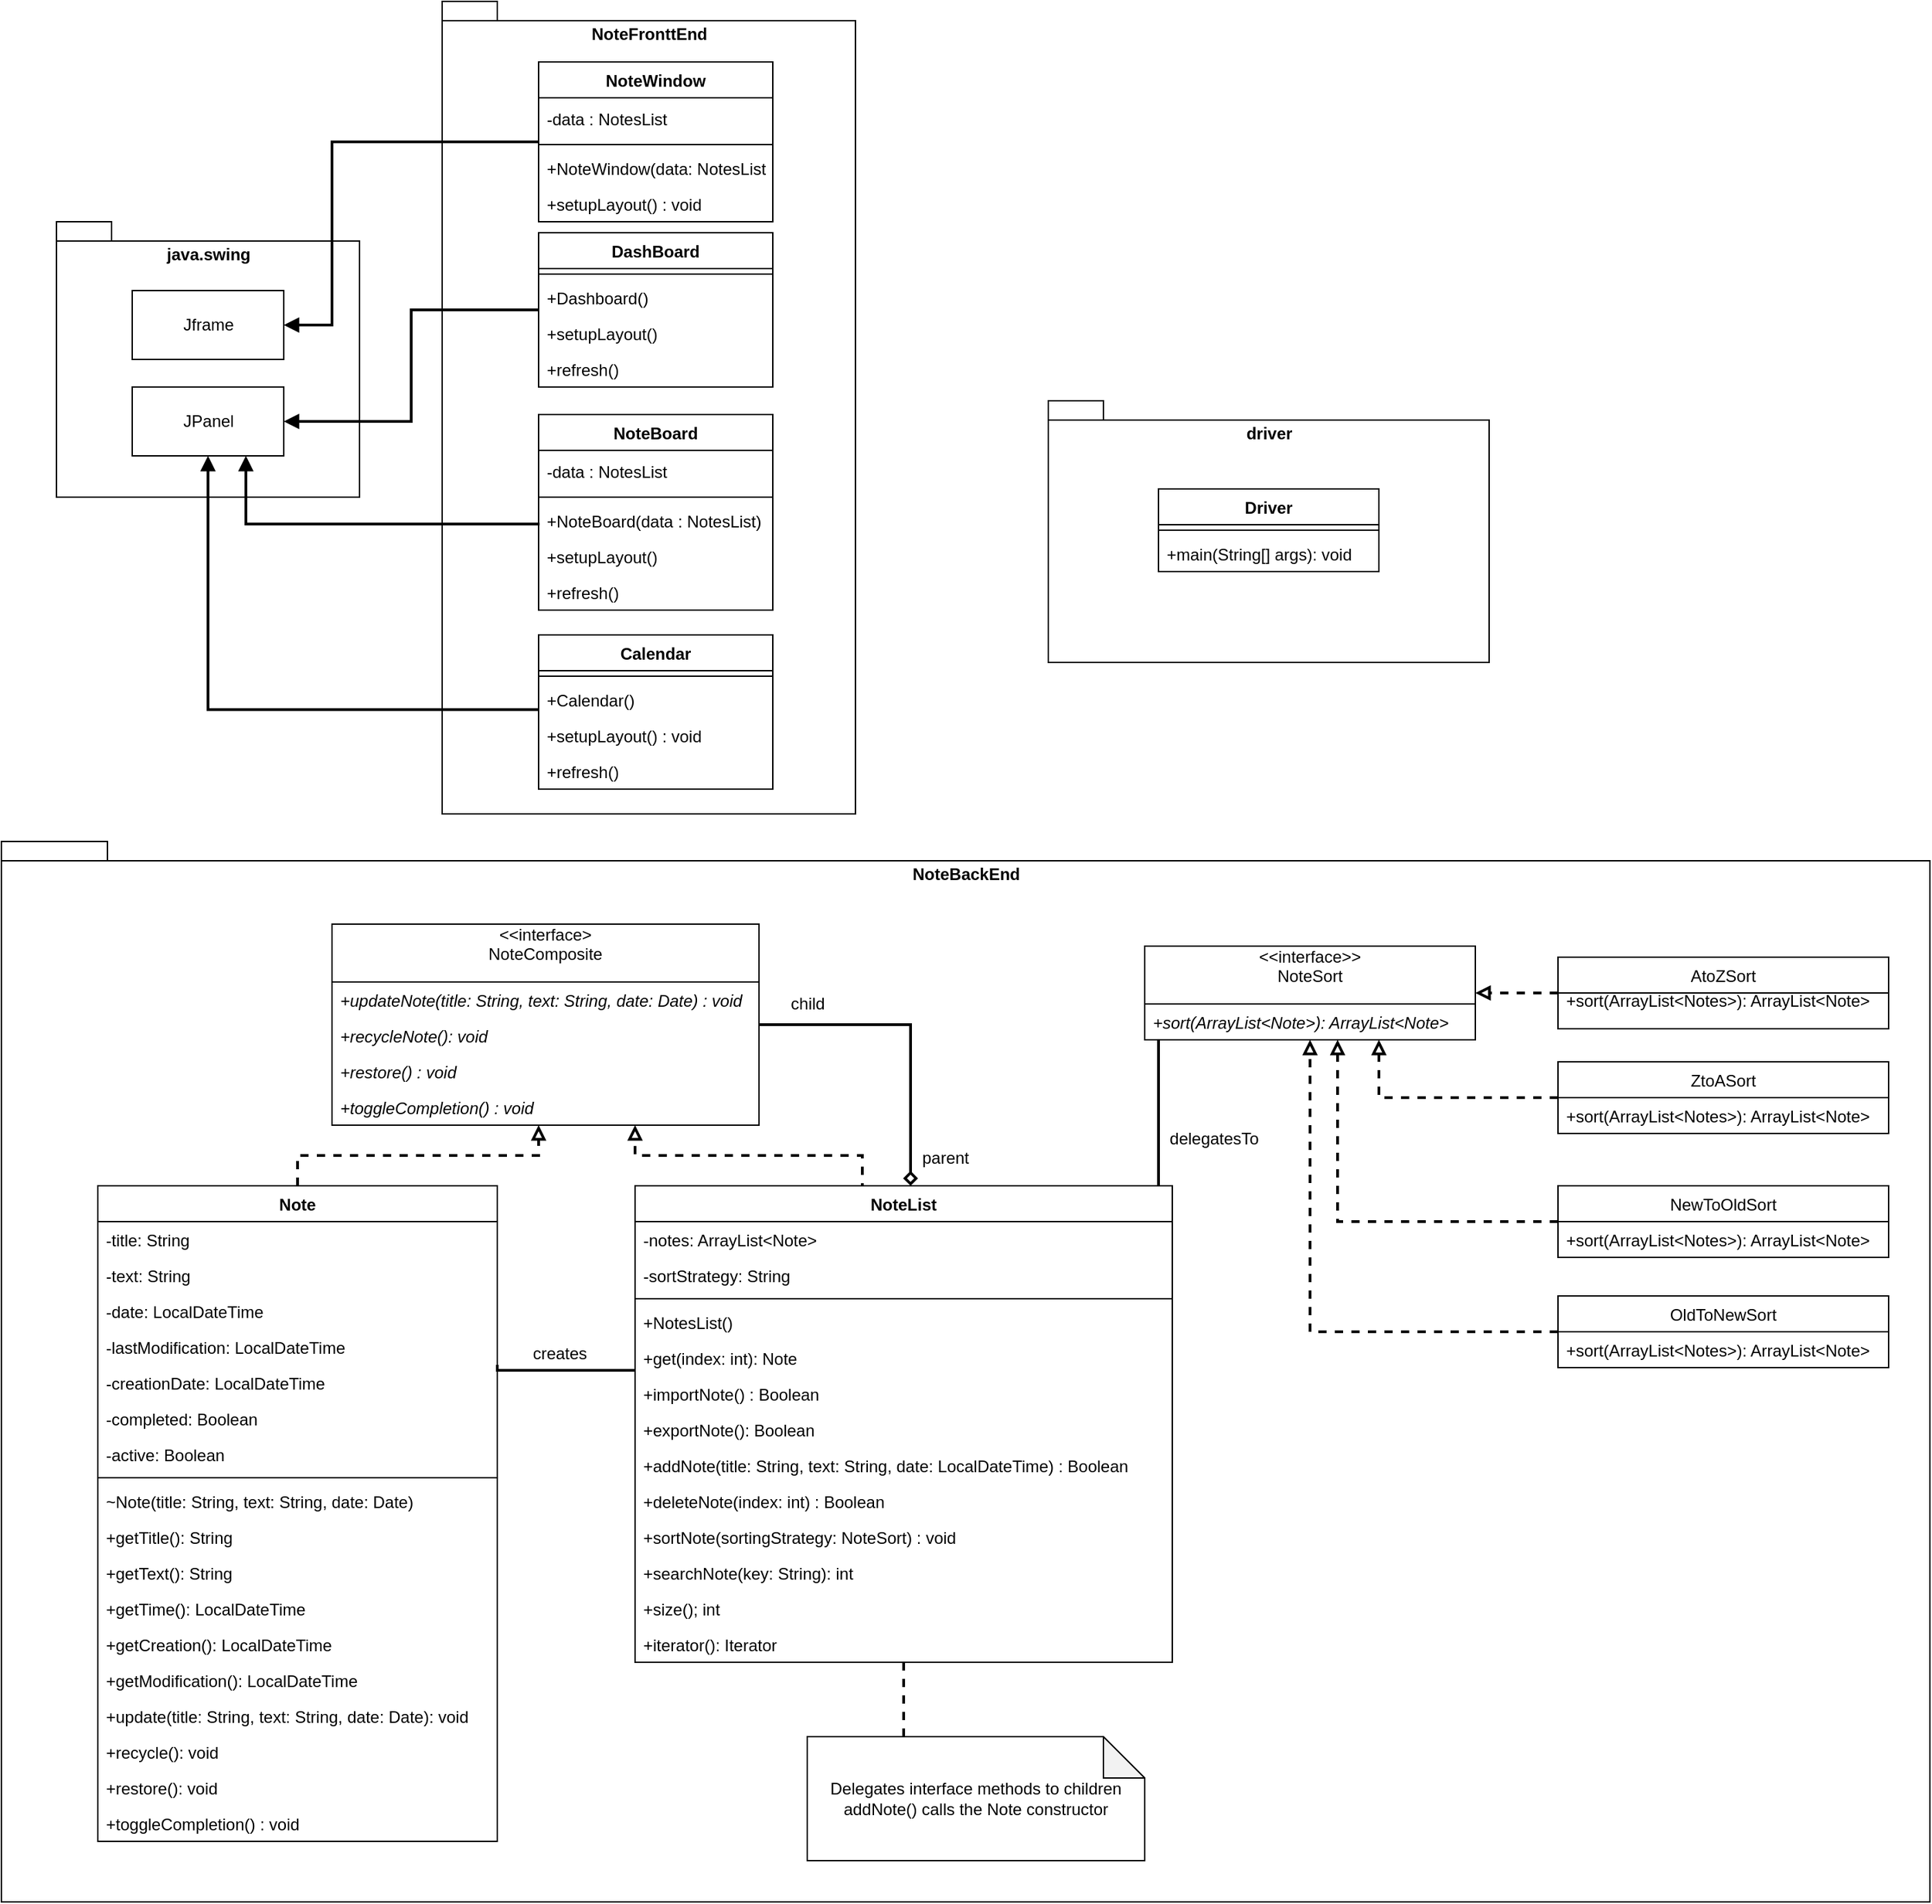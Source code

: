 <mxfile version="17.4.6" type="device"><diagram id="C5RBs43oDa-KdzZeNtuy" name="Page-1"><mxGraphModel dx="1747" dy="1663" grid="1" gridSize="10" guides="1" tooltips="1" connect="1" arrows="1" fold="1" page="1" pageScale="1" pageWidth="827" pageHeight="1169" math="0" shadow="0"><root><mxCell id="WIyWlLk6GJQsqaUBKTNV-0"/><mxCell id="WIyWlLk6GJQsqaUBKTNV-1" parent="WIyWlLk6GJQsqaUBKTNV-0"/><mxCell id="wEk5sLfpWbxcP1c9TD5C-53" value="NoteFronttEnd" style="shape=folder;fontStyle=1;spacingTop=10;tabWidth=40;tabHeight=14;tabPosition=left;html=1;verticalAlign=top;" parent="WIyWlLk6GJQsqaUBKTNV-1" vertex="1"><mxGeometry x="250" y="-630" width="300" height="590" as="geometry"/></mxCell><mxCell id="wEk5sLfpWbxcP1c9TD5C-74" value="java.swing" style="shape=folder;fontStyle=1;spacingTop=10;tabWidth=40;tabHeight=14;tabPosition=left;html=1;verticalAlign=top;" parent="WIyWlLk6GJQsqaUBKTNV-1" vertex="1"><mxGeometry x="-30" y="-470" width="220" height="200" as="geometry"/></mxCell><mxCell id="wEk5sLfpWbxcP1c9TD5C-43" value="NoteBackEnd" style="shape=folder;fontStyle=1;spacingTop=10;tabWidth=40;tabHeight=14;tabPosition=left;html=1;verticalAlign=top;" parent="WIyWlLk6GJQsqaUBKTNV-1" vertex="1"><mxGeometry x="-70" y="-20" width="1400" height="770" as="geometry"/></mxCell><mxCell id="wEk5sLfpWbxcP1c9TD5C-94" style="edgeStyle=orthogonalEdgeStyle;rounded=0;orthogonalLoop=1;jettySize=auto;html=1;exitX=0.5;exitY=0;exitDx=0;exitDy=0;dashed=1;endArrow=block;endFill=0;strokeWidth=2;" parent="WIyWlLk6GJQsqaUBKTNV-1" source="wEk5sLfpWbxcP1c9TD5C-0" target="wEk5sLfpWbxcP1c9TD5C-88" edge="1"><mxGeometry relative="1" as="geometry"><Array as="points"><mxPoint x="145" y="208"/><mxPoint x="320" y="208"/></Array></mxGeometry></mxCell><mxCell id="wEk5sLfpWbxcP1c9TD5C-116" style="edgeStyle=orthogonalEdgeStyle;rounded=0;orthogonalLoop=1;jettySize=auto;html=1;endArrow=none;endFill=0;strokeColor=default;strokeWidth=2;" parent="WIyWlLk6GJQsqaUBKTNV-1" target="wEk5sLfpWbxcP1c9TD5C-11" edge="1"><mxGeometry relative="1" as="geometry"><mxPoint x="290" y="360" as="sourcePoint"/><Array as="points"><mxPoint x="290" y="364"/></Array></mxGeometry></mxCell><mxCell id="wEk5sLfpWbxcP1c9TD5C-0" value="Note" style="swimlane;fontStyle=1;align=center;verticalAlign=top;childLayout=stackLayout;horizontal=1;startSize=26;horizontalStack=0;resizeParent=1;resizeParentMax=0;resizeLast=0;collapsible=1;marginBottom=0;" parent="WIyWlLk6GJQsqaUBKTNV-1" vertex="1"><mxGeometry y="230" width="290" height="476" as="geometry"/></mxCell><mxCell id="wEk5sLfpWbxcP1c9TD5C-1" value="-title: String&#xA;" style="text;strokeColor=none;fillColor=none;align=left;verticalAlign=top;spacingLeft=4;spacingRight=4;overflow=hidden;rotatable=0;points=[[0,0.5],[1,0.5]];portConstraint=eastwest;" parent="wEk5sLfpWbxcP1c9TD5C-0" vertex="1"><mxGeometry y="26" width="290" height="26" as="geometry"/></mxCell><mxCell id="wEk5sLfpWbxcP1c9TD5C-4" value="-text: String" style="text;strokeColor=none;fillColor=none;align=left;verticalAlign=top;spacingLeft=4;spacingRight=4;overflow=hidden;rotatable=0;points=[[0,0.5],[1,0.5]];portConstraint=eastwest;" parent="wEk5sLfpWbxcP1c9TD5C-0" vertex="1"><mxGeometry y="52" width="290" height="26" as="geometry"/></mxCell><mxCell id="wEk5sLfpWbxcP1c9TD5C-5" value="-date: LocalDateTime" style="text;strokeColor=none;fillColor=none;align=left;verticalAlign=top;spacingLeft=4;spacingRight=4;overflow=hidden;rotatable=0;points=[[0,0.5],[1,0.5]];portConstraint=eastwest;" parent="wEk5sLfpWbxcP1c9TD5C-0" vertex="1"><mxGeometry y="78" width="290" height="26" as="geometry"/></mxCell><mxCell id="yMVq9FpCrFr1xaRrwVwy-2" value="-lastModification: LocalDateTime" style="text;strokeColor=none;fillColor=none;align=left;verticalAlign=top;spacingLeft=4;spacingRight=4;overflow=hidden;rotatable=0;points=[[0,0.5],[1,0.5]];portConstraint=eastwest;" parent="wEk5sLfpWbxcP1c9TD5C-0" vertex="1"><mxGeometry y="104" width="290" height="26" as="geometry"/></mxCell><mxCell id="yMVq9FpCrFr1xaRrwVwy-1" value="-creationDate: LocalDateTime" style="text;strokeColor=none;fillColor=none;align=left;verticalAlign=top;spacingLeft=4;spacingRight=4;overflow=hidden;rotatable=0;points=[[0,0.5],[1,0.5]];portConstraint=eastwest;" parent="wEk5sLfpWbxcP1c9TD5C-0" vertex="1"><mxGeometry y="130" width="290" height="26" as="geometry"/></mxCell><mxCell id="wEk5sLfpWbxcP1c9TD5C-104" value="-completed: Boolean" style="text;strokeColor=none;fillColor=none;align=left;verticalAlign=top;spacingLeft=4;spacingRight=4;overflow=hidden;rotatable=0;points=[[0,0.5],[1,0.5]];portConstraint=eastwest;" parent="wEk5sLfpWbxcP1c9TD5C-0" vertex="1"><mxGeometry y="156" width="290" height="26" as="geometry"/></mxCell><mxCell id="wEk5sLfpWbxcP1c9TD5C-6" value="-active: Boolean" style="text;strokeColor=none;fillColor=none;align=left;verticalAlign=top;spacingLeft=4;spacingRight=4;overflow=hidden;rotatable=0;points=[[0,0.5],[1,0.5]];portConstraint=eastwest;" parent="wEk5sLfpWbxcP1c9TD5C-0" vertex="1"><mxGeometry y="182" width="290" height="26" as="geometry"/></mxCell><mxCell id="wEk5sLfpWbxcP1c9TD5C-2" value="" style="line;strokeWidth=1;fillColor=none;align=left;verticalAlign=middle;spacingTop=-1;spacingLeft=3;spacingRight=3;rotatable=0;labelPosition=right;points=[];portConstraint=eastwest;" parent="wEk5sLfpWbxcP1c9TD5C-0" vertex="1"><mxGeometry y="208" width="290" height="8" as="geometry"/></mxCell><mxCell id="wEk5sLfpWbxcP1c9TD5C-3" value="~Note(title: String, text: String, date: Date)" style="text;strokeColor=none;fillColor=none;align=left;verticalAlign=top;spacingLeft=4;spacingRight=4;overflow=hidden;rotatable=0;points=[[0,0.5],[1,0.5]];portConstraint=eastwest;" parent="wEk5sLfpWbxcP1c9TD5C-0" vertex="1"><mxGeometry y="216" width="290" height="26" as="geometry"/></mxCell><mxCell id="yMVq9FpCrFr1xaRrwVwy-3" value="+getTitle(): String" style="text;strokeColor=none;fillColor=none;align=left;verticalAlign=top;spacingLeft=4;spacingRight=4;overflow=hidden;rotatable=0;points=[[0,0.5],[1,0.5]];portConstraint=eastwest;" parent="wEk5sLfpWbxcP1c9TD5C-0" vertex="1"><mxGeometry y="242" width="290" height="26" as="geometry"/></mxCell><mxCell id="yMVq9FpCrFr1xaRrwVwy-6" value="+getText(): String" style="text;strokeColor=none;fillColor=none;align=left;verticalAlign=top;spacingLeft=4;spacingRight=4;overflow=hidden;rotatable=0;points=[[0,0.5],[1,0.5]];portConstraint=eastwest;" parent="wEk5sLfpWbxcP1c9TD5C-0" vertex="1"><mxGeometry y="268" width="290" height="26" as="geometry"/></mxCell><mxCell id="yMVq9FpCrFr1xaRrwVwy-7" value="+getTime(): LocalDateTime" style="text;strokeColor=none;fillColor=none;align=left;verticalAlign=top;spacingLeft=4;spacingRight=4;overflow=hidden;rotatable=0;points=[[0,0.5],[1,0.5]];portConstraint=eastwest;" parent="wEk5sLfpWbxcP1c9TD5C-0" vertex="1"><mxGeometry y="294" width="290" height="26" as="geometry"/></mxCell><mxCell id="yMVq9FpCrFr1xaRrwVwy-5" value="+getCreation(): LocalDateTime" style="text;strokeColor=none;fillColor=none;align=left;verticalAlign=top;spacingLeft=4;spacingRight=4;overflow=hidden;rotatable=0;points=[[0,0.5],[1,0.5]];portConstraint=eastwest;" parent="wEk5sLfpWbxcP1c9TD5C-0" vertex="1"><mxGeometry y="320" width="290" height="26" as="geometry"/></mxCell><mxCell id="yMVq9FpCrFr1xaRrwVwy-4" value="+getModification(): LocalDateTime" style="text;strokeColor=none;fillColor=none;align=left;verticalAlign=top;spacingLeft=4;spacingRight=4;overflow=hidden;rotatable=0;points=[[0,0.5],[1,0.5]];portConstraint=eastwest;" parent="wEk5sLfpWbxcP1c9TD5C-0" vertex="1"><mxGeometry y="346" width="290" height="26" as="geometry"/></mxCell><mxCell id="wEk5sLfpWbxcP1c9TD5C-9" value="+update(title: String, text: String, date: Date): void" style="text;strokeColor=none;fillColor=none;align=left;verticalAlign=top;spacingLeft=4;spacingRight=4;overflow=hidden;rotatable=0;points=[[0,0.5],[1,0.5]];portConstraint=eastwest;" parent="wEk5sLfpWbxcP1c9TD5C-0" vertex="1"><mxGeometry y="372" width="290" height="26" as="geometry"/></mxCell><mxCell id="wEk5sLfpWbxcP1c9TD5C-7" value="+recycle(): void" style="text;strokeColor=none;fillColor=none;align=left;verticalAlign=top;spacingLeft=4;spacingRight=4;overflow=hidden;rotatable=0;points=[[0,0.5],[1,0.5]];portConstraint=eastwest;" parent="wEk5sLfpWbxcP1c9TD5C-0" vertex="1"><mxGeometry y="398" width="290" height="26" as="geometry"/></mxCell><mxCell id="wEk5sLfpWbxcP1c9TD5C-8" value="+restore(): void" style="text;strokeColor=none;fillColor=none;align=left;verticalAlign=top;spacingLeft=4;spacingRight=4;overflow=hidden;rotatable=0;points=[[0,0.5],[1,0.5]];portConstraint=eastwest;" parent="wEk5sLfpWbxcP1c9TD5C-0" vertex="1"><mxGeometry y="424" width="290" height="26" as="geometry"/></mxCell><mxCell id="wEk5sLfpWbxcP1c9TD5C-105" value="+toggleCompletion() : void" style="text;strokeColor=none;fillColor=none;align=left;verticalAlign=top;spacingLeft=4;spacingRight=4;overflow=hidden;rotatable=0;points=[[0,0.5],[1,0.5]];portConstraint=eastwest;" parent="wEk5sLfpWbxcP1c9TD5C-0" vertex="1"><mxGeometry y="450" width="290" height="26" as="geometry"/></mxCell><mxCell id="wEk5sLfpWbxcP1c9TD5C-95" style="edgeStyle=orthogonalEdgeStyle;rounded=0;orthogonalLoop=1;jettySize=auto;html=1;exitX=0.43;exitY=0.004;exitDx=0;exitDy=0;dashed=1;endArrow=block;endFill=0;strokeWidth=2;exitPerimeter=0;" parent="WIyWlLk6GJQsqaUBKTNV-1" source="wEk5sLfpWbxcP1c9TD5C-11" target="wEk5sLfpWbxcP1c9TD5C-88" edge="1"><mxGeometry relative="1" as="geometry"><Array as="points"><mxPoint x="555" y="231"/><mxPoint x="555" y="208"/><mxPoint x="390" y="208"/></Array></mxGeometry></mxCell><mxCell id="wEk5sLfpWbxcP1c9TD5C-112" style="edgeStyle=orthogonalEdgeStyle;rounded=0;orthogonalLoop=1;jettySize=auto;html=1;endArrow=none;endFill=0;strokeColor=default;strokeWidth=2;" parent="WIyWlLk6GJQsqaUBKTNV-1" source="wEk5sLfpWbxcP1c9TD5C-11" target="wEk5sLfpWbxcP1c9TD5C-20" edge="1"><mxGeometry relative="1" as="geometry"><mxPoint x="720" y="390" as="sourcePoint"/><Array as="points"><mxPoint x="770" y="180"/><mxPoint x="770" y="180"/></Array></mxGeometry></mxCell><mxCell id="wEk5sLfpWbxcP1c9TD5C-11" value="NoteList" style="swimlane;fontStyle=1;align=center;verticalAlign=top;childLayout=stackLayout;horizontal=1;startSize=26;horizontalStack=0;resizeParent=1;resizeParentMax=0;resizeLast=0;collapsible=1;marginBottom=0;" parent="WIyWlLk6GJQsqaUBKTNV-1" vertex="1"><mxGeometry x="390" y="230" width="390" height="346" as="geometry"/></mxCell><mxCell id="wEk5sLfpWbxcP1c9TD5C-12" value="-notes: ArrayList&lt;Note&gt;&#xA;" style="text;strokeColor=none;fillColor=none;align=left;verticalAlign=top;spacingLeft=4;spacingRight=4;overflow=hidden;rotatable=0;points=[[0,0.5],[1,0.5]];portConstraint=eastwest;" parent="wEk5sLfpWbxcP1c9TD5C-11" vertex="1"><mxGeometry y="26" width="390" height="26" as="geometry"/></mxCell><mxCell id="wEk5sLfpWbxcP1c9TD5C-115" value="-sortStrategy: String" style="text;strokeColor=none;fillColor=none;align=left;verticalAlign=top;spacingLeft=4;spacingRight=4;overflow=hidden;rotatable=0;points=[[0,0.5],[1,0.5]];portConstraint=eastwest;" parent="wEk5sLfpWbxcP1c9TD5C-11" vertex="1"><mxGeometry y="52" width="390" height="26" as="geometry"/></mxCell><mxCell id="wEk5sLfpWbxcP1c9TD5C-13" value="" style="line;strokeWidth=1;fillColor=none;align=left;verticalAlign=middle;spacingTop=-1;spacingLeft=3;spacingRight=3;rotatable=0;labelPosition=right;points=[];portConstraint=eastwest;" parent="wEk5sLfpWbxcP1c9TD5C-11" vertex="1"><mxGeometry y="78" width="390" height="8" as="geometry"/></mxCell><mxCell id="wEk5sLfpWbxcP1c9TD5C-14" value="+NotesList()" style="text;strokeColor=none;fillColor=none;align=left;verticalAlign=top;spacingLeft=4;spacingRight=4;overflow=hidden;rotatable=0;points=[[0,0.5],[1,0.5]];portConstraint=eastwest;" parent="wEk5sLfpWbxcP1c9TD5C-11" vertex="1"><mxGeometry y="86" width="390" height="26" as="geometry"/></mxCell><mxCell id="yMVq9FpCrFr1xaRrwVwy-0" value="+get(index: int): Note" style="text;strokeColor=none;fillColor=none;align=left;verticalAlign=top;spacingLeft=4;spacingRight=4;overflow=hidden;rotatable=0;points=[[0,0.5],[1,0.5]];portConstraint=eastwest;" parent="wEk5sLfpWbxcP1c9TD5C-11" vertex="1"><mxGeometry y="112" width="390" height="26" as="geometry"/></mxCell><mxCell id="wEk5sLfpWbxcP1c9TD5C-15" value="+importNote() : Boolean&#xA;" style="text;strokeColor=none;fillColor=none;align=left;verticalAlign=top;spacingLeft=4;spacingRight=4;overflow=hidden;rotatable=0;points=[[0,0.5],[1,0.5]];portConstraint=eastwest;" parent="wEk5sLfpWbxcP1c9TD5C-11" vertex="1"><mxGeometry y="138" width="390" height="26" as="geometry"/></mxCell><mxCell id="wEk5sLfpWbxcP1c9TD5C-16" value="+exportNote(): Boolean" style="text;strokeColor=none;fillColor=none;align=left;verticalAlign=top;spacingLeft=4;spacingRight=4;overflow=hidden;rotatable=0;points=[[0,0.5],[1,0.5]];portConstraint=eastwest;" parent="wEk5sLfpWbxcP1c9TD5C-11" vertex="1"><mxGeometry y="164" width="390" height="26" as="geometry"/></mxCell><mxCell id="wEk5sLfpWbxcP1c9TD5C-17" value="+addNote(title: String, text: String, date: LocalDateTime) : Boolean" style="text;strokeColor=none;fillColor=none;align=left;verticalAlign=top;spacingLeft=4;spacingRight=4;overflow=hidden;rotatable=0;points=[[0,0.5],[1,0.5]];portConstraint=eastwest;" parent="wEk5sLfpWbxcP1c9TD5C-11" vertex="1"><mxGeometry y="190" width="390" height="26" as="geometry"/></mxCell><mxCell id="wEk5sLfpWbxcP1c9TD5C-18" value="+deleteNote(index: int) : Boolean" style="text;strokeColor=none;fillColor=none;align=left;verticalAlign=top;spacingLeft=4;spacingRight=4;overflow=hidden;rotatable=0;points=[[0,0.5],[1,0.5]];portConstraint=eastwest;" parent="wEk5sLfpWbxcP1c9TD5C-11" vertex="1"><mxGeometry y="216" width="390" height="26" as="geometry"/></mxCell><mxCell id="wEk5sLfpWbxcP1c9TD5C-19" value="+sortNote(sortingStrategy: NoteSort) : void" style="text;strokeColor=none;fillColor=none;align=left;verticalAlign=top;spacingLeft=4;spacingRight=4;overflow=hidden;rotatable=0;points=[[0,0.5],[1,0.5]];portConstraint=eastwest;" parent="wEk5sLfpWbxcP1c9TD5C-11" vertex="1"><mxGeometry y="242" width="390" height="26" as="geometry"/></mxCell><mxCell id="wEk5sLfpWbxcP1c9TD5C-114" value="+searchNote(key: String): int" style="text;strokeColor=none;fillColor=none;align=left;verticalAlign=top;spacingLeft=4;spacingRight=4;overflow=hidden;rotatable=0;points=[[0,0.5],[1,0.5]];portConstraint=eastwest;" parent="wEk5sLfpWbxcP1c9TD5C-11" vertex="1"><mxGeometry y="268" width="390" height="26" as="geometry"/></mxCell><mxCell id="IpFK9JWMxspQdrHc6j23-3" value="+size(); int" style="text;strokeColor=none;fillColor=none;align=left;verticalAlign=top;spacingLeft=4;spacingRight=4;overflow=hidden;rotatable=0;points=[[0,0.5],[1,0.5]];portConstraint=eastwest;" vertex="1" parent="wEk5sLfpWbxcP1c9TD5C-11"><mxGeometry y="294" width="390" height="26" as="geometry"/></mxCell><mxCell id="IpFK9JWMxspQdrHc6j23-2" value="+iterator(): Iterator" style="text;strokeColor=none;fillColor=none;align=left;verticalAlign=top;spacingLeft=4;spacingRight=4;overflow=hidden;rotatable=0;points=[[0,0.5],[1,0.5]];portConstraint=eastwest;" vertex="1" parent="wEk5sLfpWbxcP1c9TD5C-11"><mxGeometry y="320" width="390" height="26" as="geometry"/></mxCell><mxCell id="wEk5sLfpWbxcP1c9TD5C-20" value="&lt;&lt;interface&gt;&gt;&#xA;NoteSort&#xA;" style="swimlane;fontStyle=0;childLayout=stackLayout;horizontal=1;startSize=42;fillColor=none;horizontalStack=0;resizeParent=1;resizeParentMax=0;resizeLast=0;collapsible=1;marginBottom=0;" parent="WIyWlLk6GJQsqaUBKTNV-1" vertex="1"><mxGeometry x="760" y="56" width="240" height="68" as="geometry"/></mxCell><mxCell id="wEk5sLfpWbxcP1c9TD5C-22" value="+sort(ArrayList&lt;Note&gt;): ArrayList&lt;Note&gt;" style="text;strokeColor=none;fillColor=none;align=left;verticalAlign=top;spacingLeft=4;spacingRight=4;overflow=hidden;rotatable=0;points=[[0,0.5],[1,0.5]];portConstraint=eastwest;fontStyle=2" parent="wEk5sLfpWbxcP1c9TD5C-20" vertex="1"><mxGeometry y="42" width="240" height="26" as="geometry"/></mxCell><mxCell id="wEk5sLfpWbxcP1c9TD5C-111" style="edgeStyle=orthogonalEdgeStyle;rounded=0;orthogonalLoop=1;jettySize=auto;html=1;exitX=0;exitY=0.5;exitDx=0;exitDy=0;entryX=1;entryY=0.5;entryDx=0;entryDy=0;dashed=1;endArrow=block;endFill=0;strokeColor=default;strokeWidth=2;" parent="WIyWlLk6GJQsqaUBKTNV-1" source="wEk5sLfpWbxcP1c9TD5C-29" target="wEk5sLfpWbxcP1c9TD5C-20" edge="1"><mxGeometry relative="1" as="geometry"/></mxCell><mxCell id="wEk5sLfpWbxcP1c9TD5C-29" value="AtoZSort" style="swimlane;fontStyle=0;childLayout=stackLayout;horizontal=1;startSize=26;fillColor=none;horizontalStack=0;resizeParent=1;resizeParentMax=0;resizeLast=0;collapsible=1;marginBottom=0;" parent="WIyWlLk6GJQsqaUBKTNV-1" vertex="1"><mxGeometry x="1060" y="64" width="240" height="52" as="geometry"/></mxCell><mxCell id="wEk5sLfpWbxcP1c9TD5C-109" style="edgeStyle=orthogonalEdgeStyle;rounded=0;orthogonalLoop=1;jettySize=auto;html=1;exitX=0;exitY=0.5;exitDx=0;exitDy=0;dashed=1;endArrow=block;endFill=0;strokeColor=default;strokeWidth=2;" parent="WIyWlLk6GJQsqaUBKTNV-1" source="wEk5sLfpWbxcP1c9TD5C-37" target="wEk5sLfpWbxcP1c9TD5C-20" edge="1"><mxGeometry relative="1" as="geometry"><Array as="points"><mxPoint x="900" y="256"/></Array></mxGeometry></mxCell><mxCell id="wEk5sLfpWbxcP1c9TD5C-37" value="NewToOldSort" style="swimlane;fontStyle=0;childLayout=stackLayout;horizontal=1;startSize=26;fillColor=none;horizontalStack=0;resizeParent=1;resizeParentMax=0;resizeLast=0;collapsible=1;marginBottom=0;" parent="WIyWlLk6GJQsqaUBKTNV-1" vertex="1"><mxGeometry x="1060" y="230" width="240" height="52" as="geometry"/></mxCell><mxCell id="wEk5sLfpWbxcP1c9TD5C-38" value="+sort(ArrayList&lt;Notes&gt;): ArrayList&lt;Note&gt;" style="text;strokeColor=none;fillColor=none;align=left;verticalAlign=top;spacingLeft=4;spacingRight=4;overflow=hidden;rotatable=0;points=[[0,0.5],[1,0.5]];portConstraint=eastwest;" parent="wEk5sLfpWbxcP1c9TD5C-37" vertex="1"><mxGeometry y="26" width="240" height="26" as="geometry"/></mxCell><mxCell id="wEk5sLfpWbxcP1c9TD5C-110" style="edgeStyle=orthogonalEdgeStyle;rounded=0;orthogonalLoop=1;jettySize=auto;html=1;exitX=0;exitY=0.5;exitDx=0;exitDy=0;dashed=1;endArrow=block;endFill=0;strokeColor=default;strokeWidth=2;" parent="WIyWlLk6GJQsqaUBKTNV-1" source="wEk5sLfpWbxcP1c9TD5C-39" target="wEk5sLfpWbxcP1c9TD5C-20" edge="1"><mxGeometry relative="1" as="geometry"><Array as="points"><mxPoint x="930" y="166"/></Array></mxGeometry></mxCell><mxCell id="wEk5sLfpWbxcP1c9TD5C-39" value="ZtoASort" style="swimlane;fontStyle=0;childLayout=stackLayout;horizontal=1;startSize=26;fillColor=none;horizontalStack=0;resizeParent=1;resizeParentMax=0;resizeLast=0;collapsible=1;marginBottom=0;" parent="WIyWlLk6GJQsqaUBKTNV-1" vertex="1"><mxGeometry x="1060" y="140" width="240" height="52" as="geometry"/></mxCell><mxCell id="wEk5sLfpWbxcP1c9TD5C-40" value="+sort(ArrayList&lt;Notes&gt;): ArrayList&lt;Note&gt;" style="text;strokeColor=none;fillColor=none;align=left;verticalAlign=top;spacingLeft=4;spacingRight=4;overflow=hidden;rotatable=0;points=[[0,0.5],[1,0.5]];portConstraint=eastwest;" parent="wEk5sLfpWbxcP1c9TD5C-39" vertex="1"><mxGeometry y="26" width="240" height="26" as="geometry"/></mxCell><mxCell id="wEk5sLfpWbxcP1c9TD5C-108" style="edgeStyle=orthogonalEdgeStyle;rounded=0;orthogonalLoop=1;jettySize=auto;html=1;exitX=0;exitY=0.5;exitDx=0;exitDy=0;dashed=1;endArrow=block;endFill=0;strokeColor=default;strokeWidth=2;" parent="WIyWlLk6GJQsqaUBKTNV-1" source="wEk5sLfpWbxcP1c9TD5C-41" target="wEk5sLfpWbxcP1c9TD5C-20" edge="1"><mxGeometry relative="1" as="geometry"/></mxCell><mxCell id="wEk5sLfpWbxcP1c9TD5C-41" value="OldToNewSort" style="swimlane;fontStyle=0;childLayout=stackLayout;horizontal=1;startSize=26;fillColor=none;horizontalStack=0;resizeParent=1;resizeParentMax=0;resizeLast=0;collapsible=1;marginBottom=0;" parent="WIyWlLk6GJQsqaUBKTNV-1" vertex="1"><mxGeometry x="1060" y="310" width="240" height="52" as="geometry"/></mxCell><mxCell id="wEk5sLfpWbxcP1c9TD5C-42" value="+sort(ArrayList&lt;Notes&gt;): ArrayList&lt;Note&gt;" style="text;strokeColor=none;fillColor=none;align=left;verticalAlign=top;spacingLeft=4;spacingRight=4;overflow=hidden;rotatable=0;points=[[0,0.5],[1,0.5]];portConstraint=eastwest;" parent="wEk5sLfpWbxcP1c9TD5C-41" vertex="1"><mxGeometry y="26" width="240" height="26" as="geometry"/></mxCell><mxCell id="wEk5sLfpWbxcP1c9TD5C-120" style="edgeStyle=orthogonalEdgeStyle;rounded=0;orthogonalLoop=1;jettySize=auto;html=1;exitX=0;exitY=0.5;exitDx=0;exitDy=0;entryX=1;entryY=0.5;entryDx=0;entryDy=0;endArrow=block;endFill=1;strokeColor=default;strokeWidth=2;" parent="WIyWlLk6GJQsqaUBKTNV-1" source="wEk5sLfpWbxcP1c9TD5C-58" target="wEk5sLfpWbxcP1c9TD5C-76" edge="1"><mxGeometry relative="1" as="geometry"/></mxCell><mxCell id="wEk5sLfpWbxcP1c9TD5C-58" value="DashBoard" style="swimlane;fontStyle=1;align=center;verticalAlign=top;childLayout=stackLayout;horizontal=1;startSize=26;horizontalStack=0;resizeParent=1;resizeParentMax=0;resizeLast=0;collapsible=1;marginBottom=0;" parent="WIyWlLk6GJQsqaUBKTNV-1" vertex="1"><mxGeometry x="320" y="-462" width="170" height="112" as="geometry"/></mxCell><mxCell id="wEk5sLfpWbxcP1c9TD5C-60" value="" style="line;strokeWidth=1;fillColor=none;align=left;verticalAlign=middle;spacingTop=-1;spacingLeft=3;spacingRight=3;rotatable=0;labelPosition=right;points=[];portConstraint=eastwest;" parent="wEk5sLfpWbxcP1c9TD5C-58" vertex="1"><mxGeometry y="26" width="170" height="8" as="geometry"/></mxCell><mxCell id="wEk5sLfpWbxcP1c9TD5C-61" value="+Dashboard()" style="text;strokeColor=none;fillColor=none;align=left;verticalAlign=top;spacingLeft=4;spacingRight=4;overflow=hidden;rotatable=0;points=[[0,0.5],[1,0.5]];portConstraint=eastwest;" parent="wEk5sLfpWbxcP1c9TD5C-58" vertex="1"><mxGeometry y="34" width="170" height="26" as="geometry"/></mxCell><mxCell id="wEk5sLfpWbxcP1c9TD5C-80" value="+setupLayout()" style="text;strokeColor=none;fillColor=none;align=left;verticalAlign=top;spacingLeft=4;spacingRight=4;overflow=hidden;rotatable=0;points=[[0,0.5],[1,0.5]];portConstraint=eastwest;" parent="wEk5sLfpWbxcP1c9TD5C-58" vertex="1"><mxGeometry y="60" width="170" height="26" as="geometry"/></mxCell><mxCell id="wEk5sLfpWbxcP1c9TD5C-82" value="+refresh()" style="text;strokeColor=none;fillColor=none;align=left;verticalAlign=top;spacingLeft=4;spacingRight=4;overflow=hidden;rotatable=0;points=[[0,0.5],[1,0.5]];portConstraint=eastwest;" parent="wEk5sLfpWbxcP1c9TD5C-58" vertex="1"><mxGeometry y="86" width="170" height="26" as="geometry"/></mxCell><mxCell id="wEk5sLfpWbxcP1c9TD5C-118" style="edgeStyle=orthogonalEdgeStyle;rounded=0;orthogonalLoop=1;jettySize=auto;html=1;entryX=0.5;entryY=1;entryDx=0;entryDy=0;endArrow=block;endFill=1;strokeColor=default;strokeWidth=2;exitX=-0.002;exitY=0.777;exitDx=0;exitDy=0;exitPerimeter=0;" parent="WIyWlLk6GJQsqaUBKTNV-1" source="wEk5sLfpWbxcP1c9TD5C-65" target="wEk5sLfpWbxcP1c9TD5C-76" edge="1"><mxGeometry relative="1" as="geometry"><mxPoint x="310" y="-134" as="sourcePoint"/><Array as="points"><mxPoint x="80" y="-116"/></Array></mxGeometry></mxCell><mxCell id="wEk5sLfpWbxcP1c9TD5C-62" value="Calendar" style="swimlane;fontStyle=1;align=center;verticalAlign=top;childLayout=stackLayout;horizontal=1;startSize=26;horizontalStack=0;resizeParent=1;resizeParentMax=0;resizeLast=0;collapsible=1;marginBottom=0;" parent="WIyWlLk6GJQsqaUBKTNV-1" vertex="1"><mxGeometry x="320" y="-170" width="170" height="112" as="geometry"/></mxCell><mxCell id="wEk5sLfpWbxcP1c9TD5C-64" value="" style="line;strokeWidth=1;fillColor=none;align=left;verticalAlign=middle;spacingTop=-1;spacingLeft=3;spacingRight=3;rotatable=0;labelPosition=right;points=[];portConstraint=eastwest;" parent="wEk5sLfpWbxcP1c9TD5C-62" vertex="1"><mxGeometry y="26" width="170" height="8" as="geometry"/></mxCell><mxCell id="wEk5sLfpWbxcP1c9TD5C-65" value="+Calendar()" style="text;strokeColor=none;fillColor=none;align=left;verticalAlign=top;spacingLeft=4;spacingRight=4;overflow=hidden;rotatable=0;points=[[0,0.5],[1,0.5]];portConstraint=eastwest;" parent="wEk5sLfpWbxcP1c9TD5C-62" vertex="1"><mxGeometry y="34" width="170" height="26" as="geometry"/></mxCell><mxCell id="wEk5sLfpWbxcP1c9TD5C-78" value="+setupLayout() : void" style="text;strokeColor=none;fillColor=none;align=left;verticalAlign=top;spacingLeft=4;spacingRight=4;overflow=hidden;rotatable=0;points=[[0,0.5],[1,0.5]];portConstraint=eastwest;" parent="wEk5sLfpWbxcP1c9TD5C-62" vertex="1"><mxGeometry y="60" width="170" height="26" as="geometry"/></mxCell><mxCell id="wEk5sLfpWbxcP1c9TD5C-83" value="+refresh()" style="text;strokeColor=none;fillColor=none;align=left;verticalAlign=top;spacingLeft=4;spacingRight=4;overflow=hidden;rotatable=0;points=[[0,0.5],[1,0.5]];portConstraint=eastwest;" parent="wEk5sLfpWbxcP1c9TD5C-62" vertex="1"><mxGeometry y="86" width="170" height="26" as="geometry"/></mxCell><mxCell id="wEk5sLfpWbxcP1c9TD5C-119" style="edgeStyle=orthogonalEdgeStyle;rounded=0;orthogonalLoop=1;jettySize=auto;html=1;exitX=0.004;exitY=0.595;exitDx=0;exitDy=0;entryX=0.75;entryY=1;entryDx=0;entryDy=0;endArrow=block;endFill=1;strokeColor=default;strokeWidth=2;exitPerimeter=0;" parent="WIyWlLk6GJQsqaUBKTNV-1" source="wEk5sLfpWbxcP1c9TD5C-69" target="wEk5sLfpWbxcP1c9TD5C-76" edge="1"><mxGeometry relative="1" as="geometry"><Array as="points"><mxPoint x="108" y="-250"/></Array></mxGeometry></mxCell><mxCell id="wEk5sLfpWbxcP1c9TD5C-66" value="NoteBoard" style="swimlane;fontStyle=1;align=center;verticalAlign=top;childLayout=stackLayout;horizontal=1;startSize=26;horizontalStack=0;resizeParent=1;resizeParentMax=0;resizeLast=0;collapsible=1;marginBottom=0;" parent="WIyWlLk6GJQsqaUBKTNV-1" vertex="1"><mxGeometry x="320" y="-330" width="170" height="142" as="geometry"/></mxCell><mxCell id="IpFK9JWMxspQdrHc6j23-1" value="-data : NotesList" style="text;strokeColor=none;fillColor=none;align=left;verticalAlign=middle;spacingLeft=4;spacingRight=4;overflow=hidden;points=[[0,0.5],[1,0.5]];portConstraint=eastwest;rotatable=0;" vertex="1" parent="wEk5sLfpWbxcP1c9TD5C-66"><mxGeometry y="26" width="170" height="30" as="geometry"/></mxCell><mxCell id="wEk5sLfpWbxcP1c9TD5C-68" value="" style="line;strokeWidth=1;fillColor=none;align=left;verticalAlign=middle;spacingTop=-1;spacingLeft=3;spacingRight=3;rotatable=0;labelPosition=right;points=[];portConstraint=eastwest;" parent="wEk5sLfpWbxcP1c9TD5C-66" vertex="1"><mxGeometry y="56" width="170" height="8" as="geometry"/></mxCell><mxCell id="wEk5sLfpWbxcP1c9TD5C-69" value="+NoteBoard(data : NotesList)" style="text;strokeColor=none;fillColor=none;align=left;verticalAlign=top;spacingLeft=4;spacingRight=4;overflow=hidden;rotatable=0;points=[[0,0.5],[1,0.5]];portConstraint=eastwest;" parent="wEk5sLfpWbxcP1c9TD5C-66" vertex="1"><mxGeometry y="64" width="170" height="26" as="geometry"/></mxCell><mxCell id="wEk5sLfpWbxcP1c9TD5C-79" value="+setupLayout()" style="text;strokeColor=none;fillColor=none;align=left;verticalAlign=top;spacingLeft=4;spacingRight=4;overflow=hidden;rotatable=0;points=[[0,0.5],[1,0.5]];portConstraint=eastwest;" parent="wEk5sLfpWbxcP1c9TD5C-66" vertex="1"><mxGeometry y="90" width="170" height="26" as="geometry"/></mxCell><mxCell id="wEk5sLfpWbxcP1c9TD5C-81" value="+refresh()" style="text;strokeColor=none;fillColor=none;align=left;verticalAlign=top;spacingLeft=4;spacingRight=4;overflow=hidden;rotatable=0;points=[[0,0.5],[1,0.5]];portConstraint=eastwest;" parent="wEk5sLfpWbxcP1c9TD5C-66" vertex="1"><mxGeometry y="116" width="170" height="26" as="geometry"/></mxCell><mxCell id="wEk5sLfpWbxcP1c9TD5C-121" style="edgeStyle=orthogonalEdgeStyle;rounded=0;orthogonalLoop=1;jettySize=auto;html=1;exitX=0;exitY=0.5;exitDx=0;exitDy=0;entryX=1;entryY=0.5;entryDx=0;entryDy=0;endArrow=block;endFill=1;strokeColor=default;strokeWidth=2;" parent="WIyWlLk6GJQsqaUBKTNV-1" source="wEk5sLfpWbxcP1c9TD5C-70" target="wEk5sLfpWbxcP1c9TD5C-75" edge="1"><mxGeometry relative="1" as="geometry"><Array as="points"><mxPoint x="170" y="-528"/><mxPoint x="170" y="-395"/></Array></mxGeometry></mxCell><mxCell id="wEk5sLfpWbxcP1c9TD5C-70" value="NoteWindow" style="swimlane;fontStyle=1;align=center;verticalAlign=top;childLayout=stackLayout;horizontal=1;startSize=26;horizontalStack=0;resizeParent=1;resizeParentMax=0;resizeLast=0;collapsible=1;marginBottom=0;" parent="WIyWlLk6GJQsqaUBKTNV-1" vertex="1"><mxGeometry x="320" y="-586" width="170" height="116" as="geometry"/></mxCell><mxCell id="IpFK9JWMxspQdrHc6j23-0" value="-data : NotesList" style="text;strokeColor=none;fillColor=none;align=left;verticalAlign=middle;spacingLeft=4;spacingRight=4;overflow=hidden;points=[[0,0.5],[1,0.5]];portConstraint=eastwest;rotatable=0;" vertex="1" parent="wEk5sLfpWbxcP1c9TD5C-70"><mxGeometry y="26" width="170" height="30" as="geometry"/></mxCell><mxCell id="wEk5sLfpWbxcP1c9TD5C-72" value="" style="line;strokeWidth=1;fillColor=none;align=left;verticalAlign=middle;spacingTop=-1;spacingLeft=3;spacingRight=3;rotatable=0;labelPosition=right;points=[];portConstraint=eastwest;" parent="wEk5sLfpWbxcP1c9TD5C-70" vertex="1"><mxGeometry y="56" width="170" height="8" as="geometry"/></mxCell><mxCell id="wEk5sLfpWbxcP1c9TD5C-73" value="+NoteWindow(data: NotesList)" style="text;strokeColor=none;fillColor=none;align=left;verticalAlign=top;spacingLeft=4;spacingRight=4;overflow=hidden;rotatable=0;points=[[0,0.5],[1,0.5]];portConstraint=eastwest;" parent="wEk5sLfpWbxcP1c9TD5C-70" vertex="1"><mxGeometry y="64" width="170" height="26" as="geometry"/></mxCell><mxCell id="wEk5sLfpWbxcP1c9TD5C-77" value="+setupLayout() : void" style="text;strokeColor=none;fillColor=none;align=left;verticalAlign=top;spacingLeft=4;spacingRight=4;overflow=hidden;rotatable=0;points=[[0,0.5],[1,0.5]];portConstraint=eastwest;" parent="wEk5sLfpWbxcP1c9TD5C-70" vertex="1"><mxGeometry y="90" width="170" height="26" as="geometry"/></mxCell><mxCell id="wEk5sLfpWbxcP1c9TD5C-75" value="Jframe" style="html=1;" parent="WIyWlLk6GJQsqaUBKTNV-1" vertex="1"><mxGeometry x="25" y="-420" width="110" height="50" as="geometry"/></mxCell><mxCell id="wEk5sLfpWbxcP1c9TD5C-76" value="JPanel" style="html=1;" parent="WIyWlLk6GJQsqaUBKTNV-1" vertex="1"><mxGeometry x="25" y="-350" width="110" height="50" as="geometry"/></mxCell><mxCell id="wEk5sLfpWbxcP1c9TD5C-98" style="edgeStyle=orthogonalEdgeStyle;rounded=0;orthogonalLoop=1;jettySize=auto;html=1;exitX=1;exitY=0.5;exitDx=0;exitDy=0;endArrow=diamond;endFill=0;strokeWidth=2;strokeColor=default;" parent="WIyWlLk6GJQsqaUBKTNV-1" source="wEk5sLfpWbxcP1c9TD5C-88" edge="1"><mxGeometry relative="1" as="geometry"><mxPoint x="590" y="230" as="targetPoint"/><Array as="points"><mxPoint x="590" y="113"/><mxPoint x="590" y="230"/></Array></mxGeometry></mxCell><mxCell id="wEk5sLfpWbxcP1c9TD5C-88" value="&lt;&lt;interface&gt;&#xA;NoteComposite&#xA;" style="swimlane;fontStyle=0;childLayout=stackLayout;horizontal=1;startSize=42;fillColor=none;horizontalStack=0;resizeParent=1;resizeParentMax=0;resizeLast=0;collapsible=1;marginBottom=0;" parent="WIyWlLk6GJQsqaUBKTNV-1" vertex="1"><mxGeometry x="170" y="40" width="310" height="146" as="geometry"/></mxCell><mxCell id="wEk5sLfpWbxcP1c9TD5C-89" value="+updateNote(title: String, text: String, date: Date) : void" style="text;strokeColor=none;fillColor=none;align=left;verticalAlign=top;spacingLeft=4;spacingRight=4;overflow=hidden;rotatable=0;points=[[0,0.5],[1,0.5]];portConstraint=eastwest;fontStyle=2" parent="wEk5sLfpWbxcP1c9TD5C-88" vertex="1"><mxGeometry y="42" width="310" height="26" as="geometry"/></mxCell><mxCell id="wEk5sLfpWbxcP1c9TD5C-90" value="+recycleNote(): void" style="text;strokeColor=none;fillColor=none;align=left;verticalAlign=top;spacingLeft=4;spacingRight=4;overflow=hidden;rotatable=0;points=[[0,0.5],[1,0.5]];portConstraint=eastwest;fontStyle=2" parent="wEk5sLfpWbxcP1c9TD5C-88" vertex="1"><mxGeometry y="68" width="310" height="26" as="geometry"/></mxCell><mxCell id="wEk5sLfpWbxcP1c9TD5C-91" value="+restore() : void" style="text;strokeColor=none;fillColor=none;align=left;verticalAlign=top;spacingLeft=4;spacingRight=4;overflow=hidden;rotatable=0;points=[[0,0.5],[1,0.5]];portConstraint=eastwest;fontStyle=2" parent="wEk5sLfpWbxcP1c9TD5C-88" vertex="1"><mxGeometry y="94" width="310" height="26" as="geometry"/></mxCell><mxCell id="wEk5sLfpWbxcP1c9TD5C-92" value="+toggleCompletion() : void" style="text;strokeColor=none;fillColor=none;align=left;verticalAlign=top;spacingLeft=4;spacingRight=4;overflow=hidden;rotatable=0;points=[[0,0.5],[1,0.5]];portConstraint=eastwest;fontStyle=2" parent="wEk5sLfpWbxcP1c9TD5C-88" vertex="1"><mxGeometry y="120" width="310" height="26" as="geometry"/></mxCell><mxCell id="wEk5sLfpWbxcP1c9TD5C-99" value="parent" style="text;html=1;align=center;verticalAlign=middle;resizable=0;points=[];autosize=1;strokeColor=none;fillColor=none;" parent="WIyWlLk6GJQsqaUBKTNV-1" vertex="1"><mxGeometry x="590" y="200" width="50" height="20" as="geometry"/></mxCell><mxCell id="wEk5sLfpWbxcP1c9TD5C-103" value="child" style="text;html=1;align=center;verticalAlign=middle;resizable=0;points=[];autosize=1;strokeColor=none;fillColor=none;" parent="WIyWlLk6GJQsqaUBKTNV-1" vertex="1"><mxGeometry x="495" y="88" width="40" height="20" as="geometry"/></mxCell><mxCell id="wEk5sLfpWbxcP1c9TD5C-107" style="edgeStyle=orthogonalEdgeStyle;rounded=0;orthogonalLoop=1;jettySize=auto;html=1;exitX=0;exitY=0;exitDx=70;exitDy=0;exitPerimeter=0;endArrow=none;endFill=0;strokeColor=default;strokeWidth=2;dashed=1;" parent="WIyWlLk6GJQsqaUBKTNV-1" source="wEk5sLfpWbxcP1c9TD5C-106" target="wEk5sLfpWbxcP1c9TD5C-11" edge="1"><mxGeometry relative="1" as="geometry"/></mxCell><mxCell id="wEk5sLfpWbxcP1c9TD5C-106" value="&lt;div&gt;Delegates interface methods to children&lt;/div&gt;&lt;div&gt;addNote() calls the Note constructor&lt;/div&gt;" style="shape=note;whiteSpace=wrap;html=1;backgroundOutline=1;darkOpacity=0.05;" parent="WIyWlLk6GJQsqaUBKTNV-1" vertex="1"><mxGeometry x="515" y="630" width="245" height="90" as="geometry"/></mxCell><mxCell id="wEk5sLfpWbxcP1c9TD5C-34" value="+sort(ArrayList&lt;Notes&gt;): ArrayList&lt;Note&gt;" style="text;strokeColor=none;fillColor=none;align=left;verticalAlign=top;spacingLeft=4;spacingRight=4;overflow=hidden;rotatable=0;points=[[0,0.5],[1,0.5]];portConstraint=eastwest;" parent="WIyWlLk6GJQsqaUBKTNV-1" vertex="1"><mxGeometry x="1060" y="82" width="240" height="26" as="geometry"/></mxCell><mxCell id="wEk5sLfpWbxcP1c9TD5C-113" value="delegatesTo" style="text;html=1;align=center;verticalAlign=middle;resizable=0;points=[];autosize=1;strokeColor=none;fillColor=none;" parent="WIyWlLk6GJQsqaUBKTNV-1" vertex="1"><mxGeometry x="770" y="186" width="80" height="20" as="geometry"/></mxCell><mxCell id="wEk5sLfpWbxcP1c9TD5C-117" value="creates" style="text;html=1;align=center;verticalAlign=middle;resizable=0;points=[];autosize=1;strokeColor=none;fillColor=none;" parent="WIyWlLk6GJQsqaUBKTNV-1" vertex="1"><mxGeometry x="310" y="342" width="50" height="20" as="geometry"/></mxCell><mxCell id="wEk5sLfpWbxcP1c9TD5C-122" value="driver" style="shape=folder;fontStyle=1;spacingTop=10;tabWidth=40;tabHeight=14;tabPosition=left;html=1;verticalAlign=top;" parent="WIyWlLk6GJQsqaUBKTNV-1" vertex="1"><mxGeometry x="690" y="-340" width="320" height="190" as="geometry"/></mxCell><mxCell id="wEk5sLfpWbxcP1c9TD5C-127" value="Driver" style="swimlane;fontStyle=1;align=center;verticalAlign=top;childLayout=stackLayout;horizontal=1;startSize=26;horizontalStack=0;resizeParent=1;resizeParentMax=0;resizeLast=0;collapsible=1;marginBottom=0;" parent="WIyWlLk6GJQsqaUBKTNV-1" vertex="1"><mxGeometry x="770" y="-276" width="160" height="60" as="geometry"/></mxCell><mxCell id="wEk5sLfpWbxcP1c9TD5C-129" value="" style="line;strokeWidth=1;fillColor=none;align=left;verticalAlign=middle;spacingTop=-1;spacingLeft=3;spacingRight=3;rotatable=0;labelPosition=right;points=[];portConstraint=eastwest;" parent="wEk5sLfpWbxcP1c9TD5C-127" vertex="1"><mxGeometry y="26" width="160" height="8" as="geometry"/></mxCell><mxCell id="wEk5sLfpWbxcP1c9TD5C-130" value="+main(String[] args): void" style="text;strokeColor=none;fillColor=none;align=left;verticalAlign=top;spacingLeft=4;spacingRight=4;overflow=hidden;rotatable=0;points=[[0,0.5],[1,0.5]];portConstraint=eastwest;" parent="wEk5sLfpWbxcP1c9TD5C-127" vertex="1"><mxGeometry y="34" width="160" height="26" as="geometry"/></mxCell></root></mxGraphModel></diagram></mxfile>